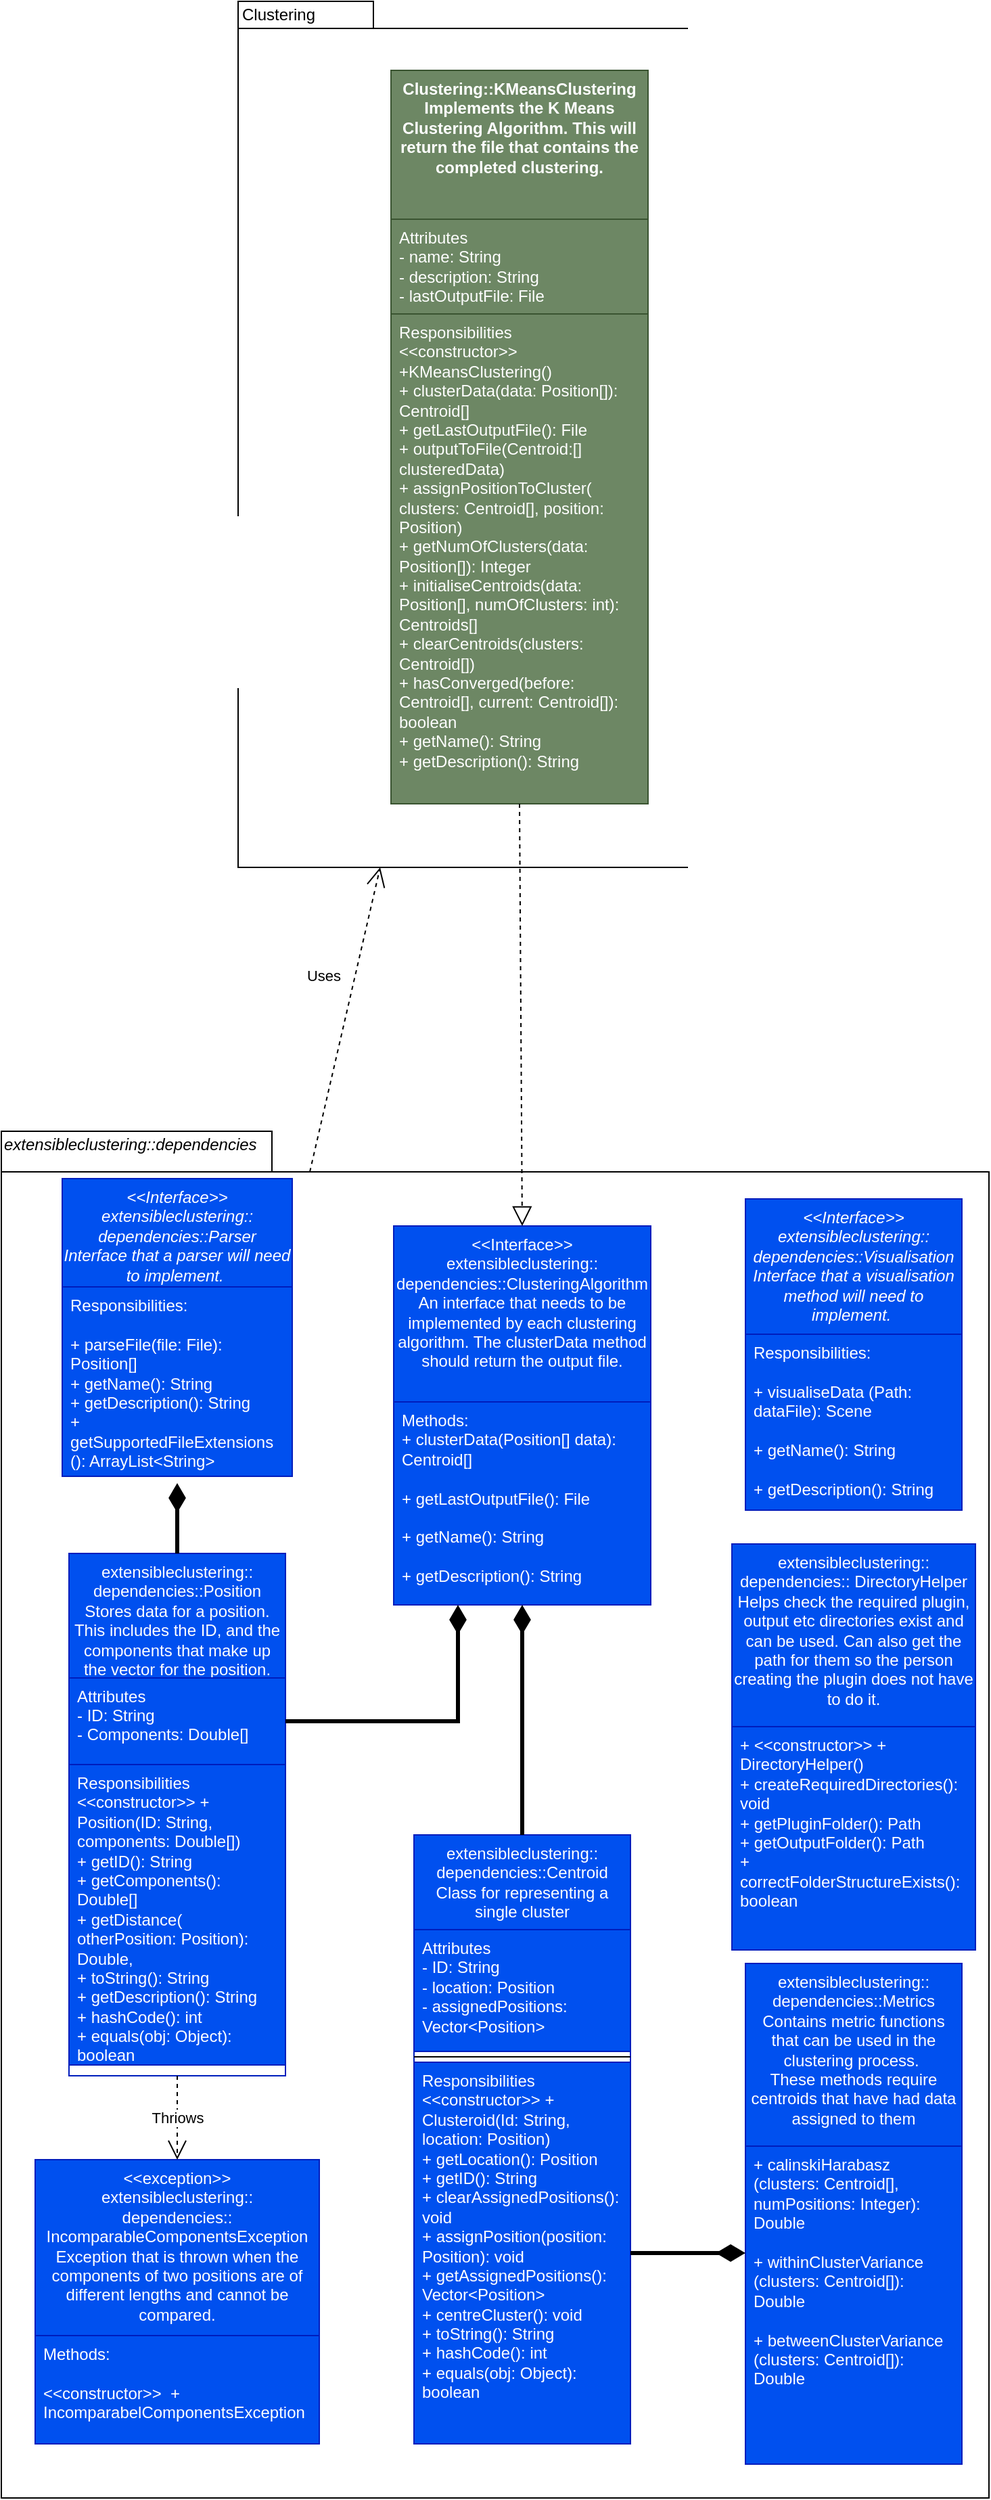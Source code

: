 <mxfile version="14.4.3" type="device"><diagram id="C5RBs43oDa-KdzZeNtuy" name="Page-1"><mxGraphModel dx="1933" dy="2166" grid="1" gridSize="10" guides="1" tooltips="1" connect="1" arrows="1" fold="1" page="1" pageScale="1" pageWidth="827" pageHeight="1169" math="0" shadow="0"><root><mxCell id="WIyWlLk6GJQsqaUBKTNV-0"/><mxCell id="WIyWlLk6GJQsqaUBKTNV-1" parent="WIyWlLk6GJQsqaUBKTNV-0"/><mxCell id="_c6p7peZff2YuiIEvVk1-25" value="" style="shape=folder;fontStyle=1;spacingTop=10;tabWidth=100;tabHeight=20;tabPosition=left;html=1;" parent="WIyWlLk6GJQsqaUBKTNV-1" vertex="1"><mxGeometry x="-603" y="-750" width="420" height="640" as="geometry"/></mxCell><mxCell id="IRKmWkOB3k26f_UwQ9ZZ-2" value="Clustering::KMeansClustering&lt;br&gt;Implements the K Means Clustering Algorithm. This will return the file that contains the completed clustering." style="swimlane;fontStyle=1;align=center;verticalAlign=top;childLayout=stackLayout;horizontal=1;startSize=110;horizontalStack=0;resizeParent=1;resizeParentMax=0;resizeLast=0;collapsible=1;marginBottom=0;whiteSpace=wrap;labelBorderColor=none;html=1;fillColor=#6d8764;strokeColor=#3A5431;fontColor=#ffffff;" parent="WIyWlLk6GJQsqaUBKTNV-1" vertex="1"><mxGeometry x="-490" y="-699" width="190" height="542" as="geometry"/></mxCell><mxCell id="j5GkgwbDZ2L_h1NESqFo-0" value="Attributes&#10;- name: String&#10;- description: String&#10;- lastOutputFile: File" style="text;align=left;verticalAlign=top;spacingLeft=4;spacingRight=4;overflow=hidden;rotatable=0;points=[[0,0.5],[1,0.5]];portConstraint=eastwest;rounded=0;shadow=0;html=0;fontStyle=0;whiteSpace=wrap;fillColor=#6d8764;strokeColor=#3A5431;fontColor=#ffffff;" parent="IRKmWkOB3k26f_UwQ9ZZ-2" vertex="1"><mxGeometry y="110" width="190" height="70" as="geometry"/></mxCell><mxCell id="IRKmWkOB3k26f_UwQ9ZZ-5" value="Responsibilities&#10;&lt;&lt;constructor&gt;&gt; +KMeansClustering()&#10;+ clusterData(data: Position[]): Centroid[]&#10;+ getLastOutputFile(): File&#10;+ outputToFile(Centroid:[] clusteredData)&#10;+ assignPositionToCluster( clusters: Centroid[], position: Position)&#10;+ getNumOfClusters(data: Position[]): Integer&#10;+ initialiseCentroids(data: Position[], numOfClusters: int): Centroids[]&#10;+ clearCentroids(clusters: Centroid[])&#10;+ hasConverged(before: Centroid[], current: Centroid[]): boolean&#10;+ getName(): String&#10;+ getDescription(): String" style="text;strokeColor=#3A5431;fillColor=#6d8764;align=left;verticalAlign=top;spacingLeft=4;spacingRight=4;overflow=hidden;rotatable=0;points=[[0,0.5],[1,0.5]];portConstraint=eastwest;whiteSpace=wrap;fontColor=#ffffff;" parent="IRKmWkOB3k26f_UwQ9ZZ-2" vertex="1"><mxGeometry y="180" width="190" height="362" as="geometry"/></mxCell><mxCell id="_c6p7peZff2YuiIEvVk1-0" value="" style="shape=folder;fontStyle=1;spacingTop=10;tabWidth=200;tabHeight=30;tabPosition=left;html=1;" parent="WIyWlLk6GJQsqaUBKTNV-1" vertex="1"><mxGeometry x="-778" y="85" width="730" height="1010" as="geometry"/></mxCell><mxCell id="_c6p7peZff2YuiIEvVk1-3" value="extensibleclustering::&#10;dependencies::Position&#10;Stores data for a position. This includes the ID, and the components that make up the vector for the position." style="swimlane;fontStyle=0;align=center;verticalAlign=top;childLayout=stackLayout;horizontal=1;startSize=92;horizontalStack=0;resizeParent=1;resizeLast=0;collapsible=1;marginBottom=0;rounded=0;shadow=0;strokeWidth=1;whiteSpace=wrap;fillColor=#0050ef;strokeColor=#001DBC;fontColor=#ffffff;" parent="WIyWlLk6GJQsqaUBKTNV-1" vertex="1"><mxGeometry x="-728" y="397" width="160" height="386" as="geometry"><mxRectangle x="130" y="380" width="160" height="26" as="alternateBounds"/></mxGeometry></mxCell><mxCell id="_c6p7peZff2YuiIEvVk1-4" value="Attributes&#10;- ID: String&#10;- Components: Double[]" style="text;align=left;verticalAlign=top;spacingLeft=4;spacingRight=4;overflow=hidden;rotatable=0;points=[[0,0.5],[1,0.5]];portConstraint=eastwest;rounded=0;shadow=0;html=0;fontStyle=0;fillColor=#0050ef;strokeColor=#001DBC;fontColor=#ffffff;" parent="_c6p7peZff2YuiIEvVk1-3" vertex="1"><mxGeometry y="92" width="160" height="64" as="geometry"/></mxCell><mxCell id="_c6p7peZff2YuiIEvVk1-6" value="Responsibilities&#10;&lt;&lt;constructor&gt;&gt; + Position(ID: String, components: Double[])&#10;+ getID(): String&#10;+ getComponents(): Double[]&#10;+ getDistance( otherPosition: Position): Double, &#10;+ toString(): String&#10;+ getDescription(): String&#10;+ hashCode(): int&#10;+ equals(obj: Object): boolean" style="text;align=left;verticalAlign=top;spacingLeft=4;spacingRight=4;overflow=hidden;rotatable=0;points=[[0,0.5],[1,0.5]];portConstraint=eastwest;fontStyle=0;whiteSpace=wrap;fillColor=#0050ef;strokeColor=#001DBC;fontColor=#ffffff;" parent="_c6p7peZff2YuiIEvVk1-3" vertex="1"><mxGeometry y="156" width="160" height="222" as="geometry"/></mxCell><mxCell id="_c6p7peZff2YuiIEvVk1-7" value="" style="endArrow=diamondThin;endSize=13;endFill=1;shadow=0;strokeWidth=3;rounded=0;edgeStyle=elbowEdgeStyle;elbow=vertical;strokeColor=#000000;entryX=0.5;entryY=1;entryDx=0;entryDy=0;" parent="WIyWlLk6GJQsqaUBKTNV-1" source="_c6p7peZff2YuiIEvVk1-3" edge="1"><mxGeometry width="160" relative="1" as="geometry"><mxPoint x="-648" y="208" as="sourcePoint"/><mxPoint x="-648" y="345" as="targetPoint"/></mxGeometry></mxCell><mxCell id="_c6p7peZff2YuiIEvVk1-8" value="&lt;span style=&quot;font-style: italic ; text-align: center&quot;&gt;extensibleclustering::&lt;/span&gt;&lt;span style=&quot;font-style: italic ; text-align: center&quot;&gt;dependencies&lt;/span&gt;" style="text;html=1;strokeColor=none;fillColor=none;align=left;verticalAlign=middle;whiteSpace=wrap;rounded=0;" parent="WIyWlLk6GJQsqaUBKTNV-1" vertex="1"><mxGeometry x="-778" y="75" width="250" height="40" as="geometry"/></mxCell><mxCell id="_c6p7peZff2YuiIEvVk1-9" value="&lt;&lt;Interface&gt;&gt;&#10;extensibleclustering::&#10;dependencies::ClusteringAlgorithm&#10;An interface that needs to be implemented by each clustering algorithm. The clusterData method should return the output file." style="swimlane;fontStyle=0;align=center;verticalAlign=top;childLayout=stackLayout;horizontal=1;startSize=130;horizontalStack=0;resizeParent=1;resizeLast=0;collapsible=1;marginBottom=0;rounded=0;shadow=0;strokeWidth=1;whiteSpace=wrap;fillColor=#0050ef;strokeColor=#001DBC;fontColor=#ffffff;" parent="WIyWlLk6GJQsqaUBKTNV-1" vertex="1"><mxGeometry x="-488" y="155" width="190" height="280" as="geometry"><mxRectangle x="130" y="380" width="160" height="26" as="alternateBounds"/></mxGeometry></mxCell><mxCell id="_c6p7peZff2YuiIEvVk1-10" value="Methods:&#10;+ clusterData(Position[] data): Centroid[] &#10;&#10;+ getLastOutputFile(): File&#10;&#10;+ getName(): String &#10;&#10;+ getDescription(): String" style="text;align=left;verticalAlign=top;spacingLeft=4;spacingRight=4;overflow=hidden;rotatable=0;points=[[0,0.5],[1,0.5]];portConstraint=eastwest;fontStyle=0;whiteSpace=wrap;fillColor=#0050ef;strokeColor=#001DBC;fontColor=#ffffff;" parent="_c6p7peZff2YuiIEvVk1-9" vertex="1"><mxGeometry y="130" width="190" height="150" as="geometry"/></mxCell><mxCell id="_c6p7peZff2YuiIEvVk1-11" value="extensibleclustering::&#10;dependencies::Metrics&#10;Contains metric functions that can be used in the clustering process. &#10;These methods require centroids that have had data assigned to them" style="swimlane;fontStyle=0;align=center;verticalAlign=top;childLayout=stackLayout;horizontal=1;startSize=135;horizontalStack=0;resizeParent=1;resizeLast=0;collapsible=1;marginBottom=0;rounded=0;shadow=0;strokeWidth=1;whiteSpace=wrap;fillColor=#0050ef;strokeColor=#001DBC;fontColor=#ffffff;" parent="WIyWlLk6GJQsqaUBKTNV-1" vertex="1"><mxGeometry x="-228" y="700" width="160" height="370" as="geometry"><mxRectangle x="130" y="380" width="160" height="26" as="alternateBounds"/></mxGeometry></mxCell><mxCell id="_c6p7peZff2YuiIEvVk1-12" value="+ calinskiHarabasz (clusters: Centroid[], numPositions: Integer): Double&#10;&#10;+ withinClusterVariance (clusters: Centroid[]): Double&#10;&#10;+ betweenClusterVariance (clusters: Centroid[]): Double" style="text;align=left;verticalAlign=top;spacingLeft=4;spacingRight=4;overflow=hidden;rotatable=0;points=[[0,0.5],[1,0.5]];portConstraint=eastwest;fontStyle=0;whiteSpace=wrap;fillColor=#0050ef;strokeColor=#001DBC;fontColor=#ffffff;" parent="_c6p7peZff2YuiIEvVk1-11" vertex="1"><mxGeometry y="135" width="160" height="235" as="geometry"/></mxCell><mxCell id="_c6p7peZff2YuiIEvVk1-13" value="extensibleclustering::&#10;dependencies::Centroid&#10;Class for representing a single cluster" style="swimlane;fontStyle=0;align=center;verticalAlign=top;childLayout=stackLayout;horizontal=1;startSize=70;horizontalStack=0;resizeParent=1;resizeLast=0;collapsible=1;marginBottom=0;rounded=0;shadow=0;strokeWidth=1;whiteSpace=wrap;fillColor=#0050ef;strokeColor=#001DBC;fontColor=#ffffff;" parent="WIyWlLk6GJQsqaUBKTNV-1" vertex="1"><mxGeometry x="-473" y="605" width="160" height="450" as="geometry"><mxRectangle x="130" y="380" width="160" height="26" as="alternateBounds"/></mxGeometry></mxCell><mxCell id="_c6p7peZff2YuiIEvVk1-14" value="Attributes&#10;- ID: String&#10;- location: Position&#10;- assignedPositions: Vector&lt;Position&gt;" style="text;align=left;verticalAlign=top;spacingLeft=4;spacingRight=4;overflow=hidden;rotatable=0;points=[[0,0.5],[1,0.5]];portConstraint=eastwest;rounded=0;shadow=0;html=0;fontStyle=0;whiteSpace=wrap;fillColor=#0050ef;strokeColor=#001DBC;fontColor=#ffffff;" parent="_c6p7peZff2YuiIEvVk1-13" vertex="1"><mxGeometry y="70" width="160" height="90" as="geometry"/></mxCell><mxCell id="_c6p7peZff2YuiIEvVk1-15" value="" style="line;html=1;strokeWidth=1;align=left;verticalAlign=middle;spacingTop=-1;spacingLeft=3;spacingRight=3;rotatable=0;labelPosition=right;points=[];portConstraint=eastwest;" parent="_c6p7peZff2YuiIEvVk1-13" vertex="1"><mxGeometry y="160" width="160" height="8" as="geometry"/></mxCell><mxCell id="_c6p7peZff2YuiIEvVk1-16" value="Responsibilities&#10;&lt;&lt;constructor&gt;&gt; + Clusteroid(Id: String, location: Position)&#10;+ getLocation(): Position&#10;+ getID(): String&#10;+ clearAssignedPositions(): void&#10;+ assignPosition(position: Position): void&#10;+ getAssignedPositions(): Vector&lt;Position&gt;&#10;+ centreCluster(): void&#10;+ toString(): String&#10;+ hashCode(): int&#10;+ equals(obj: Object): boolean" style="text;align=left;verticalAlign=top;spacingLeft=4;spacingRight=4;overflow=hidden;rotatable=0;points=[[0,0.5],[1,0.5]];portConstraint=eastwest;fontStyle=0;whiteSpace=wrap;fillColor=#0050ef;strokeColor=#001DBC;fontColor=#ffffff;" parent="_c6p7peZff2YuiIEvVk1-13" vertex="1"><mxGeometry y="168" width="160" height="282" as="geometry"/></mxCell><mxCell id="_c6p7peZff2YuiIEvVk1-17" value="" style="endArrow=diamondThin;endSize=13;endFill=1;shadow=0;strokeWidth=3;rounded=0;edgeStyle=elbowEdgeStyle;elbow=vertical;strokeColor=#000000;entryX=0.25;entryY=1;entryDx=0;entryDy=0;exitX=1;exitY=0.5;exitDx=0;exitDy=0;" parent="WIyWlLk6GJQsqaUBKTNV-1" source="_c6p7peZff2YuiIEvVk1-4" target="_c6p7peZff2YuiIEvVk1-9" edge="1"><mxGeometry width="160" relative="1" as="geometry"><mxPoint x="-508" y="547" as="sourcePoint"/><mxPoint x="-508" y="495" as="targetPoint"/><Array as="points"><mxPoint x="-438" y="521"/></Array></mxGeometry></mxCell><mxCell id="_c6p7peZff2YuiIEvVk1-18" value="" style="endArrow=diamondThin;endSize=13;endFill=1;shadow=0;strokeWidth=3;rounded=0;edgeStyle=elbowEdgeStyle;elbow=vertical;strokeColor=#000000;entryX=0.5;entryY=1;entryDx=0;entryDy=0;exitX=0.5;exitY=0;exitDx=0;exitDy=0;" parent="WIyWlLk6GJQsqaUBKTNV-1" source="_c6p7peZff2YuiIEvVk1-13" target="_c6p7peZff2YuiIEvVk1-9" edge="1"><mxGeometry width="160" relative="1" as="geometry"><mxPoint x="-413.5" y="587" as="sourcePoint"/><mxPoint x="-413.5" y="535" as="targetPoint"/></mxGeometry></mxCell><mxCell id="_c6p7peZff2YuiIEvVk1-19" value="&lt;&lt;exception&gt;&gt;&#10;extensibleclustering::&#10;dependencies:: IncomparableComponentsException&#10;Exception that is thrown when the components of two positions are of different lengths and cannot be compared." style="swimlane;fontStyle=0;align=center;verticalAlign=top;childLayout=stackLayout;horizontal=1;startSize=130;horizontalStack=0;resizeParent=1;resizeLast=0;collapsible=1;marginBottom=0;rounded=0;shadow=0;strokeWidth=1;whiteSpace=wrap;fillColor=#0050ef;strokeColor=#001DBC;fontColor=#ffffff;" parent="WIyWlLk6GJQsqaUBKTNV-1" vertex="1"><mxGeometry x="-753" y="845" width="210" height="210" as="geometry"><mxRectangle x="130" y="380" width="160" height="26" as="alternateBounds"/></mxGeometry></mxCell><mxCell id="_c6p7peZff2YuiIEvVk1-20" value="Methods: &#10;&#10;&lt;&lt;constructor&gt;&gt;  + IncomparabelComponentsException" style="text;align=left;verticalAlign=top;spacingLeft=4;spacingRight=4;overflow=hidden;rotatable=0;points=[[0,0.5],[1,0.5]];portConstraint=eastwest;fontStyle=0;whiteSpace=wrap;fillColor=#0050ef;strokeColor=#001DBC;fontColor=#ffffff;" parent="_c6p7peZff2YuiIEvVk1-19" vertex="1"><mxGeometry y="130" width="210" height="80" as="geometry"/></mxCell><mxCell id="_c6p7peZff2YuiIEvVk1-21" value="Thriows" style="endArrow=open;endSize=12;dashed=1;html=1;entryX=0.5;entryY=0;entryDx=0;entryDy=0;exitX=0.5;exitY=1;exitDx=0;exitDy=0;" parent="WIyWlLk6GJQsqaUBKTNV-1" source="_c6p7peZff2YuiIEvVk1-3" target="_c6p7peZff2YuiIEvVk1-19" edge="1"><mxGeometry width="160" relative="1" as="geometry"><mxPoint x="-88" y="615" as="sourcePoint"/><mxPoint x="72" y="615" as="targetPoint"/></mxGeometry></mxCell><mxCell id="_c6p7peZff2YuiIEvVk1-22" value="" style="endArrow=diamondThin;endSize=13;endFill=1;shadow=0;strokeWidth=3;rounded=0;edgeStyle=elbowEdgeStyle;elbow=vertical;strokeColor=#000000;exitX=1;exitY=0.5;exitDx=0;exitDy=0;" parent="WIyWlLk6GJQsqaUBKTNV-1" source="_c6p7peZff2YuiIEvVk1-16" edge="1"><mxGeometry width="160" relative="1" as="geometry"><mxPoint x="-268" y="775" as="sourcePoint"/><mxPoint x="-228" y="914" as="targetPoint"/><Array as="points"><mxPoint x="-268" y="914"/></Array></mxGeometry></mxCell><mxCell id="_c6p7peZff2YuiIEvVk1-27" value="Clustering" style="text;html=1;strokeColor=none;fillColor=none;align=center;verticalAlign=middle;whiteSpace=wrap;rounded=0;" parent="WIyWlLk6GJQsqaUBKTNV-1" vertex="1"><mxGeometry x="-603" y="-750" width="60" height="20" as="geometry"/></mxCell><mxCell id="_c6p7peZff2YuiIEvVk1-29" value="" style="endArrow=block;dashed=1;endFill=0;endSize=12;html=1;entryX=0.5;entryY=0;entryDx=0;entryDy=0;exitX=0.5;exitY=1;exitDx=0;exitDy=0;exitPerimeter=0;" parent="WIyWlLk6GJQsqaUBKTNV-1" source="IRKmWkOB3k26f_UwQ9ZZ-5" target="_c6p7peZff2YuiIEvVk1-9" edge="1"><mxGeometry width="160" relative="1" as="geometry"><mxPoint x="-398" y="-140" as="sourcePoint"/><mxPoint x="-398" y="155" as="targetPoint"/><Array as="points"/></mxGeometry></mxCell><mxCell id="_c6p7peZff2YuiIEvVk1-30" value="Uses" style="endArrow=open;endSize=12;dashed=1;html=1;entryX=0.25;entryY=1;entryDx=0;entryDy=0;entryPerimeter=0;" parent="WIyWlLk6GJQsqaUBKTNV-1" target="_c6p7peZff2YuiIEvVk1-25" edge="1"><mxGeometry x="0.243" y="23" width="160" relative="1" as="geometry"><mxPoint x="-550" y="115" as="sourcePoint"/><mxPoint x="-390" y="115" as="targetPoint"/><mxPoint as="offset"/></mxGeometry></mxCell><mxCell id="mhjqT_3Vx76O35HIvxfX-0" value="extensibleclustering::&#10;dependencies:: DirectoryHelper&#10;Helps check the required plugin, output etc directories exist and can be used. Can also get the path for them so the person creating the plugin does not have to do it." style="swimlane;fontStyle=0;align=center;verticalAlign=top;childLayout=stackLayout;horizontal=1;startSize=135;horizontalStack=0;resizeParent=1;resizeLast=0;collapsible=1;marginBottom=0;rounded=0;shadow=0;strokeWidth=1;whiteSpace=wrap;fillColor=#0050ef;strokeColor=#001DBC;fontColor=#ffffff;" parent="WIyWlLk6GJQsqaUBKTNV-1" vertex="1"><mxGeometry x="-238" y="390" width="180" height="300" as="geometry"><mxRectangle x="130" y="380" width="160" height="26" as="alternateBounds"/></mxGeometry></mxCell><mxCell id="mhjqT_3Vx76O35HIvxfX-1" value="+ &lt;&lt;constructor&gt;&gt; + DirectoryHelper()&#10;+ createRequiredDirectories(): void&#10;+ getPluginFolder(): Path&#10;+ getOutputFolder(): Path&#10;+ correctFolderStructureExists(): boolean" style="text;align=left;verticalAlign=top;spacingLeft=4;spacingRight=4;overflow=hidden;rotatable=0;points=[[0,0.5],[1,0.5]];portConstraint=eastwest;fontStyle=0;whiteSpace=wrap;fillColor=#0050ef;strokeColor=#001DBC;fontColor=#ffffff;" parent="mhjqT_3Vx76O35HIvxfX-0" vertex="1"><mxGeometry y="135" width="180" height="165" as="geometry"/></mxCell><mxCell id="mHvnxiUIZwOy-xR8CacZ-0" value="&lt;&lt;Interface&gt;&gt;&#10;extensibleclustering::&#10;dependencies::Visualisation&#10;Interface that a visualisation method will need to implement. " style="swimlane;fontStyle=2;align=center;verticalAlign=top;childLayout=stackLayout;horizontal=1;startSize=100;horizontalStack=0;resizeParent=1;resizeLast=0;collapsible=1;marginBottom=0;rounded=0;shadow=0;strokeWidth=1;whiteSpace=wrap;fillColor=#0050ef;strokeColor=#001DBC;fontColor=#ffffff;" parent="WIyWlLk6GJQsqaUBKTNV-1" vertex="1"><mxGeometry x="-228" y="135" width="160" height="230" as="geometry"><mxRectangle x="230" y="140" width="160" height="26" as="alternateBounds"/></mxGeometry></mxCell><mxCell id="mHvnxiUIZwOy-xR8CacZ-1" value="Responsibilities:&#10;&#10;+ visualiseData (Path: dataFile): Scene&#10;&#10;+ getName(): String&#10;&#10;+ getDescription(): String" style="text;align=left;verticalAlign=top;spacingLeft=4;spacingRight=4;overflow=hidden;rotatable=0;points=[[0,0.5],[1,0.5]];portConstraint=eastwest;whiteSpace=wrap;fillColor=#0050ef;strokeColor=#001DBC;fontColor=#ffffff;" parent="mHvnxiUIZwOy-xR8CacZ-0" vertex="1"><mxGeometry y="100" width="160" height="130" as="geometry"/></mxCell><mxCell id="1RuC4XCNI9BU_hlbjSpe-0" value="&lt;&lt;Interface&gt;&gt;&#10;extensibleclustering::&#10;dependencies::Parser&#10;Interface that a parser will need to implement. " style="swimlane;fontStyle=2;align=center;verticalAlign=top;childLayout=stackLayout;horizontal=1;startSize=80;horizontalStack=0;resizeParent=1;resizeLast=0;collapsible=1;marginBottom=0;rounded=0;shadow=0;strokeWidth=1;whiteSpace=wrap;fillColor=#0050ef;strokeColor=#001DBC;fontColor=#ffffff;" vertex="1" parent="WIyWlLk6GJQsqaUBKTNV-1"><mxGeometry x="-733" y="120" width="170" height="220" as="geometry"><mxRectangle x="230" y="140" width="160" height="26" as="alternateBounds"/></mxGeometry></mxCell><mxCell id="1RuC4XCNI9BU_hlbjSpe-1" value="Responsibilities:&#10;&#10;+ parseFile(file: File):  Position[] &#10;+ getName(): String&#10;+ getDescription(): String&#10;+ getSupportedFileExtensions (): ArrayList&lt;String&gt;" style="text;align=left;verticalAlign=top;spacingLeft=4;spacingRight=4;overflow=hidden;rotatable=0;points=[[0,0.5],[1,0.5]];portConstraint=eastwest;whiteSpace=wrap;fillColor=#0050ef;strokeColor=#001DBC;fontColor=#ffffff;" vertex="1" parent="1RuC4XCNI9BU_hlbjSpe-0"><mxGeometry y="80" width="170" height="140" as="geometry"/></mxCell></root></mxGraphModel></diagram></mxfile>